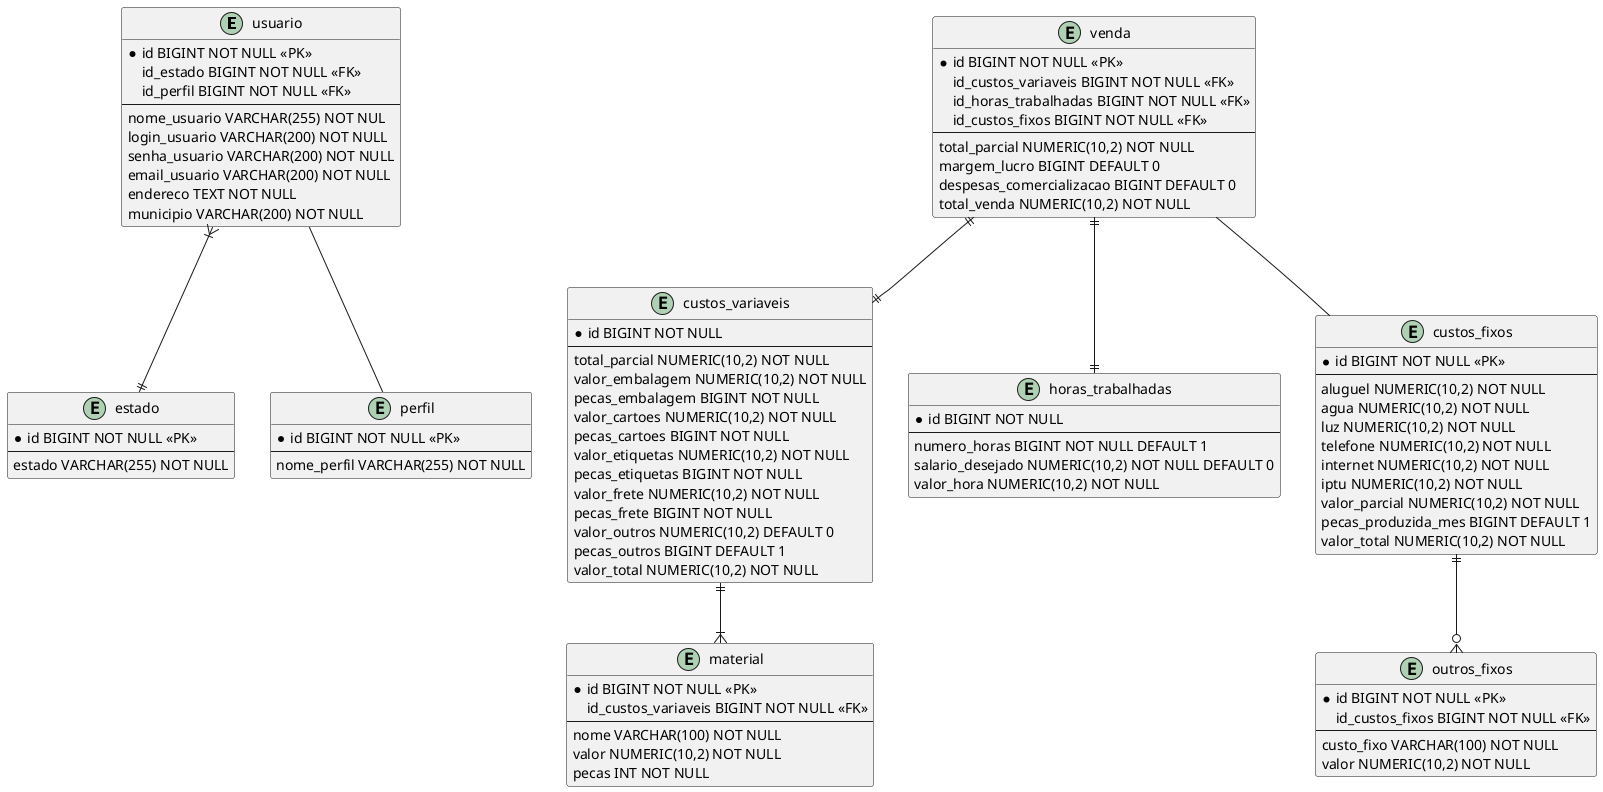 @startuml Banco

entity usuario {
    *id BIGINT NOT NULL <<PK>>
    id_estado BIGINT NOT NULL <<FK>>
    id_perfil BIGINT NOT NULL <<FK>>
    --
    nome_usuario VARCHAR(255) NOT NUL
    login_usuario VARCHAR(200) NOT NULL
    senha_usuario VARCHAR(200) NOT NULL
    email_usuario VARCHAR(200) NOT NULL
    endereco TEXT NOT NULL
    municipio VARCHAR(200) NOT NULL
}

entity estado {
    *id BIGINT NOT NULL <<PK>>
    --
    estado VARCHAR(255) NOT NULL
}

entity perfil {
    *id BIGINT NOT NULL <<PK>>
    --
    nome_perfil VARCHAR(255) NOT NULL
}

entity custos_variaveis {
    *id BIGINT NOT NULL
    --
    total_parcial NUMERIC(10,2) NOT NULL
    valor_embalagem NUMERIC(10,2) NOT NULL
    pecas_embalagem BIGINT NOT NULL
    valor_cartoes NUMERIC(10,2) NOT NULL
    pecas_cartoes BIGINT NOT NULL
    valor_etiquetas NUMERIC(10,2) NOT NULL
    pecas_etiquetas BIGINT NOT NULL
    valor_frete NUMERIC(10,2) NOT NULL
    pecas_frete BIGINT NOT NULL
    valor_outros NUMERIC(10,2) DEFAULT 0
    pecas_outros BIGINT DEFAULT 1
    valor_total NUMERIC(10,2) NOT NULL
}

entity horas_trabalhadas {
    *id BIGINT NOT NULL
    --
    numero_horas BIGINT NOT NULL DEFAULT 1
    salario_desejado NUMERIC(10,2) NOT NULL DEFAULT 0
    valor_hora NUMERIC(10,2) NOT NULL 
}

entity custos_fixos {
    *id BIGINT NOT NULL <<PK>>
    --
    aluguel NUMERIC(10,2) NOT NULL
    agua NUMERIC(10,2) NOT NULL
    luz NUMERIC(10,2) NOT NULL
    telefone NUMERIC(10,2) NOT NULL
    internet NUMERIC(10,2) NOT NULL
    iptu NUMERIC(10,2) NOT NULL
    valor_parcial NUMERIC(10,2) NOT NULL
    pecas_produzida_mes BIGINT DEFAULT 1
    valor_total NUMERIC(10,2) NOT NULL
}

entity outros_fixos {
    *id BIGINT NOT NULL <<PK>>
    id_custos_fixos BIGINT NOT NULL <<FK>>
    --
    custo_fixo VARCHAR(100) NOT NULL
    valor NUMERIC(10,2) NOT NULL
}

entity material {
    *id BIGINT NOT NULL <<PK>>
    id_custos_variaveis BIGINT NOT NULL <<FK>>
    --
    nome VARCHAR(100) NOT NULL
    valor NUMERIC(10,2) NOT NULL
    pecas INT NOT NULL
}

entity venda {
    *id BIGINT NOT NULL <<PK>>
    id_custos_variaveis BIGINT NOT NULL <<FK>>
    id_horas_trabalhadas BIGINT NOT NULL <<FK>>
    id_custos_fixos BIGINT NOT NULL <<FK>>
    --
    total_parcial NUMERIC(10,2) NOT NULL
    margem_lucro BIGINT DEFAULT 0
    despesas_comercializacao BIGINT DEFAULT 0
    total_venda NUMERIC(10,2) NOT NULL
}

usuario }|--|| estado
usuario -- perfil
venda ||--|| custos_variaveis
venda ||--|| horas_trabalhadas
venda -- custos_fixos
custos_variaveis ||--|{ material
custos_fixos ||--o{ outros_fixos

@enduml
